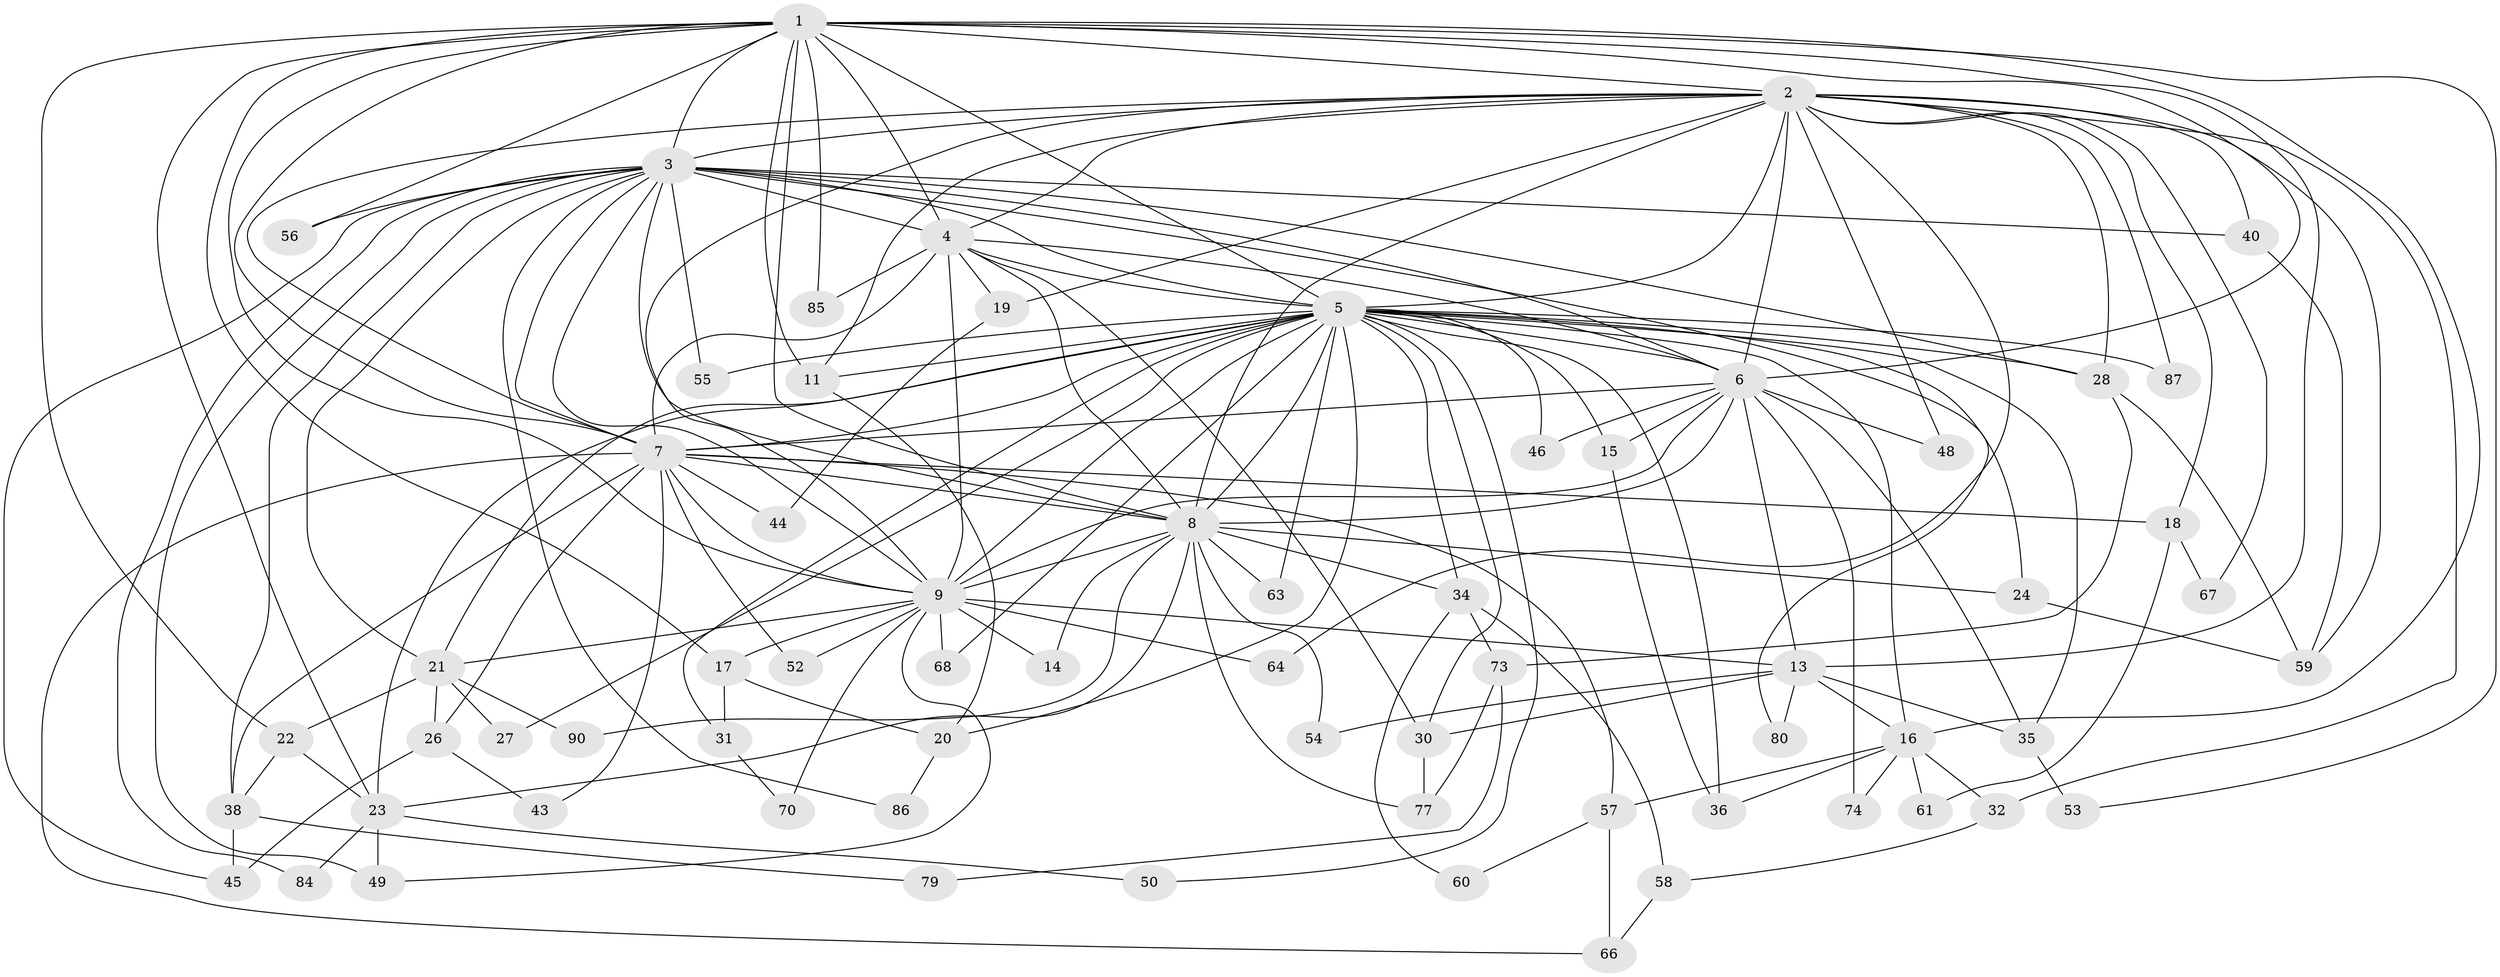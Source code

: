 // Generated by graph-tools (version 1.1) at 2025/51/02/27/25 19:51:45]
// undirected, 66 vertices, 168 edges
graph export_dot {
graph [start="1"]
  node [color=gray90,style=filled];
  1 [super="+92"];
  2 [super="+42"];
  3 [super="+51"];
  4;
  5 [super="+10"];
  6 [super="+37"];
  7 [super="+75"];
  8 [super="+29"];
  9 [super="+12"];
  11;
  13 [super="+25"];
  14;
  15;
  16 [super="+33"];
  17;
  18;
  19 [super="+65"];
  20 [super="+89"];
  21 [super="+69"];
  22 [super="+78"];
  23 [super="+83"];
  24 [super="+76"];
  26 [super="+72"];
  27;
  28 [super="+71"];
  30 [super="+62"];
  31;
  32;
  34 [super="+41"];
  35 [super="+47"];
  36 [super="+39"];
  38 [super="+82"];
  40 [super="+88"];
  43;
  44;
  45;
  46;
  48;
  49;
  50;
  52;
  53;
  54;
  55;
  56;
  57;
  58;
  59;
  60;
  61;
  63;
  64;
  66 [super="+91"];
  67;
  68;
  70;
  73;
  74;
  77 [super="+81"];
  79;
  80;
  84;
  85;
  86;
  87;
  90;
  1 -- 2;
  1 -- 3;
  1 -- 4;
  1 -- 5 [weight=3];
  1 -- 6;
  1 -- 7 [weight=2];
  1 -- 8;
  1 -- 9 [weight=2];
  1 -- 11;
  1 -- 17;
  1 -- 22;
  1 -- 23;
  1 -- 53;
  1 -- 56;
  1 -- 85;
  1 -- 16;
  1 -- 13;
  2 -- 3;
  2 -- 4;
  2 -- 5 [weight=2];
  2 -- 6;
  2 -- 7;
  2 -- 8;
  2 -- 9;
  2 -- 18;
  2 -- 19 [weight=2];
  2 -- 28;
  2 -- 32;
  2 -- 40;
  2 -- 48;
  2 -- 59;
  2 -- 64;
  2 -- 67;
  2 -- 11;
  2 -- 87;
  3 -- 4;
  3 -- 5 [weight=3];
  3 -- 6;
  3 -- 7;
  3 -- 8;
  3 -- 9;
  3 -- 38;
  3 -- 40;
  3 -- 45;
  3 -- 49;
  3 -- 55;
  3 -- 56;
  3 -- 80;
  3 -- 84;
  3 -- 86;
  3 -- 28;
  3 -- 21;
  4 -- 5 [weight=2];
  4 -- 6;
  4 -- 7;
  4 -- 8;
  4 -- 9;
  4 -- 19;
  4 -- 30;
  4 -- 85;
  5 -- 6 [weight=2];
  5 -- 7 [weight=2];
  5 -- 8 [weight=2];
  5 -- 9 [weight=2];
  5 -- 11;
  5 -- 15;
  5 -- 16;
  5 -- 21;
  5 -- 27;
  5 -- 30;
  5 -- 34 [weight=2];
  5 -- 50;
  5 -- 55;
  5 -- 63;
  5 -- 68;
  5 -- 87;
  5 -- 20;
  5 -- 23;
  5 -- 24;
  5 -- 28;
  5 -- 31;
  5 -- 46;
  5 -- 36;
  5 -- 35;
  6 -- 7;
  6 -- 8;
  6 -- 9 [weight=2];
  6 -- 13;
  6 -- 15;
  6 -- 35;
  6 -- 48;
  6 -- 74;
  6 -- 46;
  7 -- 8;
  7 -- 9;
  7 -- 18;
  7 -- 26;
  7 -- 43;
  7 -- 44;
  7 -- 52;
  7 -- 57;
  7 -- 66;
  7 -- 38;
  8 -- 9;
  8 -- 14;
  8 -- 24;
  8 -- 34;
  8 -- 54;
  8 -- 63;
  8 -- 77;
  8 -- 90;
  8 -- 23;
  9 -- 13;
  9 -- 14;
  9 -- 17;
  9 -- 21;
  9 -- 49;
  9 -- 52;
  9 -- 64;
  9 -- 68;
  9 -- 70;
  11 -- 20;
  13 -- 16;
  13 -- 35;
  13 -- 54;
  13 -- 80;
  13 -- 30;
  15 -- 36;
  16 -- 32;
  16 -- 36;
  16 -- 57;
  16 -- 74;
  16 -- 61;
  17 -- 31;
  17 -- 20;
  18 -- 61;
  18 -- 67;
  19 -- 44;
  20 -- 86;
  21 -- 22;
  21 -- 26;
  21 -- 27;
  21 -- 90;
  22 -- 38;
  22 -- 23;
  23 -- 50;
  23 -- 49;
  23 -- 84;
  24 -- 59;
  26 -- 43;
  26 -- 45;
  28 -- 59;
  28 -- 73;
  30 -- 77;
  31 -- 70;
  32 -- 58;
  34 -- 58;
  34 -- 60;
  34 -- 73;
  35 -- 53;
  38 -- 45;
  38 -- 79;
  40 -- 59;
  57 -- 60;
  57 -- 66;
  58 -- 66;
  73 -- 77;
  73 -- 79;
}
